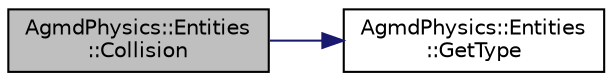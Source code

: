 digraph "AgmdPhysics::Entities::Collision"
{
  edge [fontname="Helvetica",fontsize="10",labelfontname="Helvetica",labelfontsize="10"];
  node [fontname="Helvetica",fontsize="10",shape=record];
  rankdir="LR";
  Node1 [label="AgmdPhysics::Entities\l::Collision",height=0.2,width=0.4,color="black", fillcolor="grey75", style="filled" fontcolor="black"];
  Node1 -> Node2 [color="midnightblue",fontsize="10",style="solid"];
  Node2 [label="AgmdPhysics::Entities\l::GetType",height=0.2,width=0.4,color="black", fillcolor="white", style="filled",URL="$class_agmd_physics_1_1_entities.html#a7e99e93cf6c3f1f915e186f8d2ca4ab8"];
}
